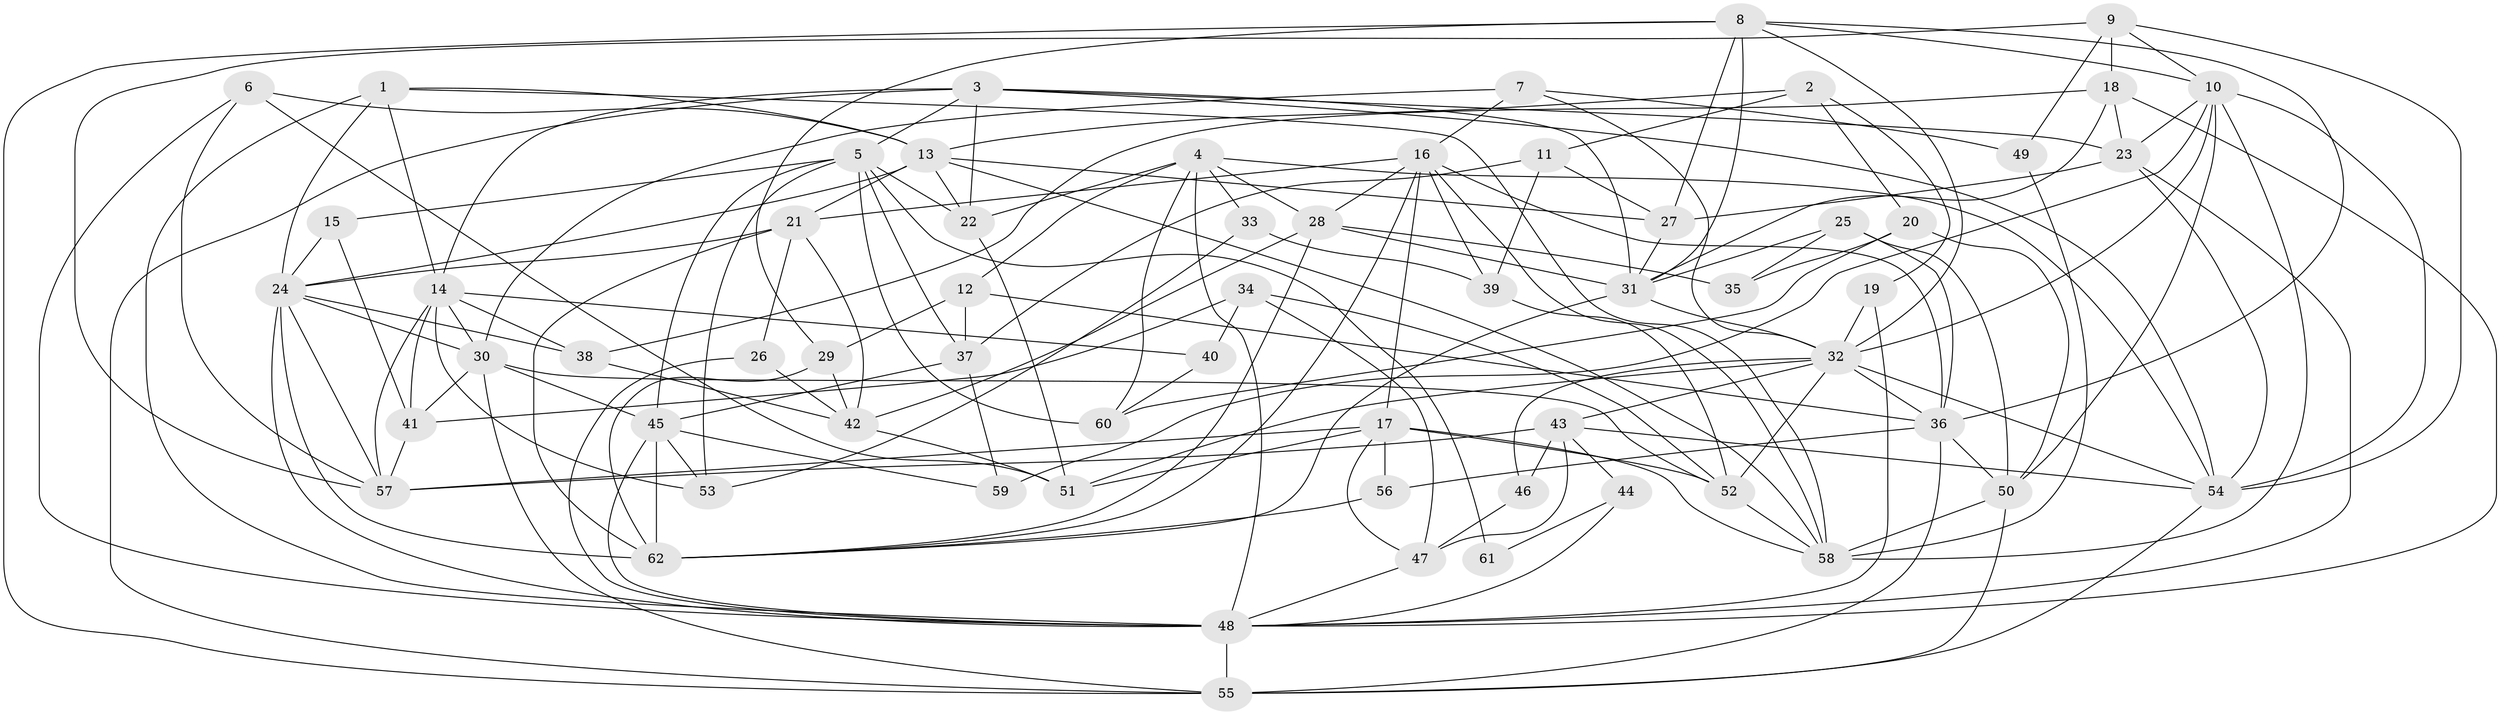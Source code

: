 // original degree distribution, {3: 0.2682926829268293, 4: 0.3252032520325203, 2: 0.11382113821138211, 5: 0.16260162601626016, 7: 0.056910569105691054, 6: 0.06504065040650407, 8: 0.008130081300813009}
// Generated by graph-tools (version 1.1) at 2025/02/03/09/25 03:02:12]
// undirected, 62 vertices, 171 edges
graph export_dot {
graph [start="1"]
  node [color=gray90,style=filled];
  1;
  2;
  3;
  4;
  5;
  6;
  7;
  8;
  9;
  10;
  11;
  12;
  13;
  14;
  15;
  16;
  17;
  18;
  19;
  20;
  21;
  22;
  23;
  24;
  25;
  26;
  27;
  28;
  29;
  30;
  31;
  32;
  33;
  34;
  35;
  36;
  37;
  38;
  39;
  40;
  41;
  42;
  43;
  44;
  45;
  46;
  47;
  48;
  49;
  50;
  51;
  52;
  53;
  54;
  55;
  56;
  57;
  58;
  59;
  60;
  61;
  62;
  1 -- 13 [weight=1.0];
  1 -- 14 [weight=1.0];
  1 -- 24 [weight=1.0];
  1 -- 48 [weight=1.0];
  1 -- 58 [weight=1.0];
  2 -- 11 [weight=1.0];
  2 -- 13 [weight=1.0];
  2 -- 19 [weight=1.0];
  2 -- 20 [weight=1.0];
  3 -- 5 [weight=1.0];
  3 -- 14 [weight=1.0];
  3 -- 22 [weight=1.0];
  3 -- 23 [weight=1.0];
  3 -- 31 [weight=1.0];
  3 -- 54 [weight=1.0];
  3 -- 55 [weight=1.0];
  4 -- 12 [weight=1.0];
  4 -- 22 [weight=1.0];
  4 -- 28 [weight=1.0];
  4 -- 33 [weight=1.0];
  4 -- 48 [weight=1.0];
  4 -- 54 [weight=1.0];
  4 -- 60 [weight=1.0];
  5 -- 15 [weight=1.0];
  5 -- 22 [weight=1.0];
  5 -- 37 [weight=1.0];
  5 -- 45 [weight=1.0];
  5 -- 53 [weight=1.0];
  5 -- 60 [weight=1.0];
  5 -- 61 [weight=2.0];
  6 -- 13 [weight=1.0];
  6 -- 48 [weight=1.0];
  6 -- 51 [weight=1.0];
  6 -- 57 [weight=1.0];
  7 -- 16 [weight=1.0];
  7 -- 30 [weight=1.0];
  7 -- 32 [weight=1.0];
  7 -- 49 [weight=1.0];
  8 -- 10 [weight=1.0];
  8 -- 27 [weight=1.0];
  8 -- 29 [weight=1.0];
  8 -- 31 [weight=1.0];
  8 -- 32 [weight=1.0];
  8 -- 36 [weight=1.0];
  8 -- 55 [weight=1.0];
  9 -- 10 [weight=1.0];
  9 -- 18 [weight=1.0];
  9 -- 49 [weight=1.0];
  9 -- 54 [weight=1.0];
  9 -- 57 [weight=1.0];
  10 -- 23 [weight=1.0];
  10 -- 32 [weight=1.0];
  10 -- 50 [weight=1.0];
  10 -- 54 [weight=1.0];
  10 -- 58 [weight=1.0];
  10 -- 59 [weight=1.0];
  11 -- 27 [weight=1.0];
  11 -- 37 [weight=1.0];
  11 -- 39 [weight=1.0];
  12 -- 29 [weight=1.0];
  12 -- 36 [weight=1.0];
  12 -- 37 [weight=1.0];
  13 -- 21 [weight=1.0];
  13 -- 22 [weight=1.0];
  13 -- 24 [weight=1.0];
  13 -- 27 [weight=1.0];
  13 -- 58 [weight=1.0];
  14 -- 30 [weight=1.0];
  14 -- 38 [weight=1.0];
  14 -- 40 [weight=1.0];
  14 -- 41 [weight=1.0];
  14 -- 53 [weight=1.0];
  14 -- 57 [weight=1.0];
  15 -- 24 [weight=1.0];
  15 -- 41 [weight=1.0];
  16 -- 17 [weight=1.0];
  16 -- 21 [weight=1.0];
  16 -- 28 [weight=1.0];
  16 -- 36 [weight=1.0];
  16 -- 39 [weight=1.0];
  16 -- 58 [weight=1.0];
  16 -- 62 [weight=1.0];
  17 -- 47 [weight=1.0];
  17 -- 51 [weight=1.0];
  17 -- 52 [weight=1.0];
  17 -- 56 [weight=1.0];
  17 -- 57 [weight=2.0];
  17 -- 58 [weight=1.0];
  18 -- 23 [weight=1.0];
  18 -- 31 [weight=1.0];
  18 -- 38 [weight=1.0];
  18 -- 48 [weight=1.0];
  19 -- 32 [weight=1.0];
  19 -- 48 [weight=1.0];
  20 -- 35 [weight=1.0];
  20 -- 50 [weight=1.0];
  20 -- 60 [weight=1.0];
  21 -- 24 [weight=2.0];
  21 -- 26 [weight=1.0];
  21 -- 42 [weight=1.0];
  21 -- 62 [weight=2.0];
  22 -- 51 [weight=1.0];
  23 -- 27 [weight=1.0];
  23 -- 48 [weight=1.0];
  23 -- 54 [weight=1.0];
  24 -- 30 [weight=1.0];
  24 -- 38 [weight=1.0];
  24 -- 48 [weight=1.0];
  24 -- 57 [weight=1.0];
  24 -- 62 [weight=1.0];
  25 -- 31 [weight=1.0];
  25 -- 35 [weight=1.0];
  25 -- 36 [weight=2.0];
  25 -- 50 [weight=1.0];
  26 -- 42 [weight=1.0];
  26 -- 48 [weight=1.0];
  27 -- 31 [weight=1.0];
  28 -- 31 [weight=1.0];
  28 -- 35 [weight=1.0];
  28 -- 42 [weight=1.0];
  28 -- 62 [weight=1.0];
  29 -- 42 [weight=1.0];
  29 -- 62 [weight=1.0];
  30 -- 41 [weight=1.0];
  30 -- 45 [weight=1.0];
  30 -- 52 [weight=1.0];
  30 -- 55 [weight=1.0];
  31 -- 32 [weight=2.0];
  31 -- 62 [weight=1.0];
  32 -- 36 [weight=1.0];
  32 -- 43 [weight=1.0];
  32 -- 46 [weight=1.0];
  32 -- 51 [weight=1.0];
  32 -- 52 [weight=1.0];
  32 -- 54 [weight=1.0];
  33 -- 39 [weight=1.0];
  33 -- 53 [weight=1.0];
  34 -- 40 [weight=1.0];
  34 -- 41 [weight=1.0];
  34 -- 47 [weight=1.0];
  34 -- 52 [weight=1.0];
  36 -- 50 [weight=1.0];
  36 -- 55 [weight=1.0];
  36 -- 56 [weight=1.0];
  37 -- 45 [weight=1.0];
  37 -- 59 [weight=1.0];
  38 -- 42 [weight=1.0];
  39 -- 52 [weight=1.0];
  40 -- 60 [weight=1.0];
  41 -- 57 [weight=1.0];
  42 -- 51 [weight=1.0];
  43 -- 44 [weight=1.0];
  43 -- 46 [weight=2.0];
  43 -- 47 [weight=1.0];
  43 -- 54 [weight=1.0];
  43 -- 57 [weight=1.0];
  44 -- 48 [weight=1.0];
  44 -- 61 [weight=1.0];
  45 -- 48 [weight=1.0];
  45 -- 53 [weight=1.0];
  45 -- 59 [weight=1.0];
  45 -- 62 [weight=2.0];
  46 -- 47 [weight=1.0];
  47 -- 48 [weight=1.0];
  48 -- 55 [weight=1.0];
  49 -- 58 [weight=1.0];
  50 -- 55 [weight=1.0];
  50 -- 58 [weight=1.0];
  52 -- 58 [weight=1.0];
  54 -- 55 [weight=1.0];
  56 -- 62 [weight=1.0];
}
